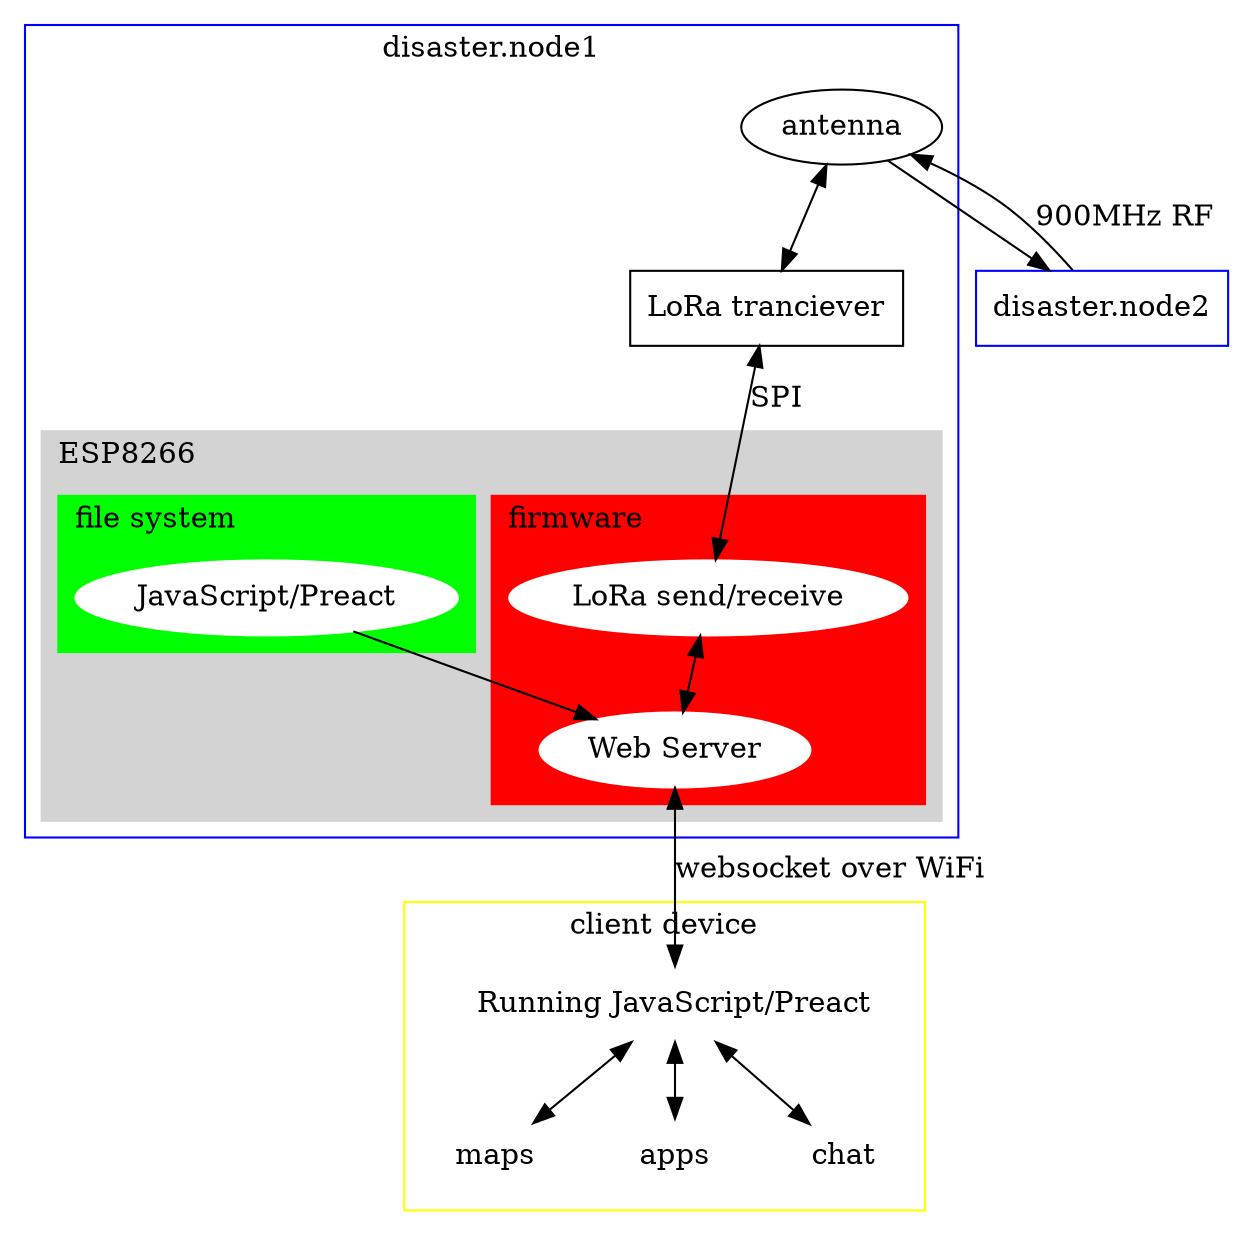 digraph G {
    antenna [shape=ellipse];
    LoRa [label = "LoRa tranciever", shape=box];

    subgraph cluster0 {
        node [style=filled,color=white];
        color=blue;
        antenna -> LoRa [dir=both]
        LoRa -> LoRaSR [dir=both,label = "SPI"];

        subgraph cluster1 {
            node [style=filled,color=white];
            style=filled;
            color=lightgrey;
            subgraph cluster2 {
                node [style=filled,color=white];
                color=red;
                LoRaSR [label = "LoRa send/receive"];
                WebServer [label = "Web Server"];
                LoRaSR -> WebServer [dir=both];
                labeljust = l;
                label = "firmware";
            }
            FS -> WebServer;
            subgraph cluster3 {
                node [style=filled,color=white];
                color=green;
                FS [label = "JavaScript/Preact"];
                labeljust = l;
                label = "file system"
            }
            labeljust = l;
            label = "ESP8266";
        }
        label = "disaster.node1";
    }
    WebServer -> JS [dir=both, label="websocket over WiFi"];
    subgraph cluster4 {
        node [style=filled,color=white];
        color=yellow;
        JS [shape=none,label = "Running JavaScript/Preact"]
        JS -> maps [dir=both];
        JS -> apps [dir=both];
        JS -> chat [dir=both];
        label = "client device"
    }

    disasternode2 [label = "disaster.node2", shape = "box", color = blue]

    antenna -> disasternode2 
    disasternode2 -> antenna [label = "900MHz RF"];

}
